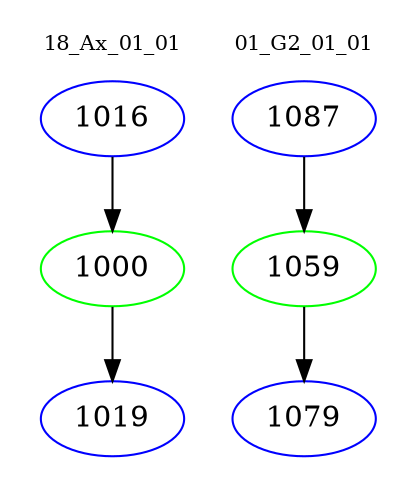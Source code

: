 digraph{
subgraph cluster_0 {
color = white
label = "18_Ax_01_01";
fontsize=10;
T0_1016 [label="1016", color="blue"]
T0_1016 -> T0_1000 [color="black"]
T0_1000 [label="1000", color="green"]
T0_1000 -> T0_1019 [color="black"]
T0_1019 [label="1019", color="blue"]
}
subgraph cluster_1 {
color = white
label = "01_G2_01_01";
fontsize=10;
T1_1087 [label="1087", color="blue"]
T1_1087 -> T1_1059 [color="black"]
T1_1059 [label="1059", color="green"]
T1_1059 -> T1_1079 [color="black"]
T1_1079 [label="1079", color="blue"]
}
}
